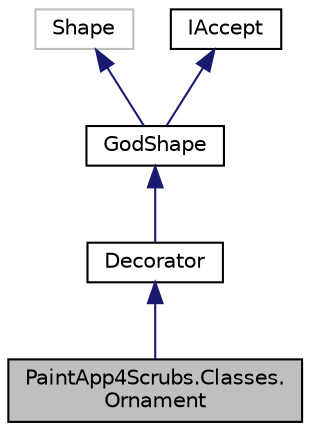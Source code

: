 digraph "PaintApp4Scrubs.Classes.Ornament"
{
 // LATEX_PDF_SIZE
  edge [fontname="Helvetica",fontsize="10",labelfontname="Helvetica",labelfontsize="10"];
  node [fontname="Helvetica",fontsize="10",shape=record];
  Node1 [label="PaintApp4Scrubs.Classes.\lOrnament",height=0.2,width=0.4,color="black", fillcolor="grey75", style="filled", fontcolor="black",tooltip=" "];
  Node2 -> Node1 [dir="back",color="midnightblue",fontsize="10",style="solid",fontname="Helvetica"];
  Node2 [label="Decorator",height=0.2,width=0.4,color="black", fillcolor="white", style="filled",URL="$class_paint_app4_scrubs_1_1_classes_1_1_decorator.html",tooltip="The decorator BaseClass"];
  Node3 -> Node2 [dir="back",color="midnightblue",fontsize="10",style="solid",fontname="Helvetica"];
  Node3 [label="GodShape",height=0.2,width=0.4,color="black", fillcolor="white", style="filled",URL="$class_paint_app4_scrubs_1_1_classes_1_1_shapes_1_1_god_shape.html",tooltip="an abstract class to add extra functionality to the Shape class"];
  Node4 -> Node3 [dir="back",color="midnightblue",fontsize="10",style="solid",fontname="Helvetica"];
  Node4 [label="Shape",height=0.2,width=0.4,color="grey75", fillcolor="white", style="filled",tooltip=" "];
  Node5 -> Node3 [dir="back",color="midnightblue",fontsize="10",style="solid",fontname="Helvetica"];
  Node5 [label="IAccept",height=0.2,width=0.4,color="black", fillcolor="white", style="filled",URL="$interface_paint_app4_scrubs_1_1_interfaces_1_1_i_accept.html",tooltip="the interface for the visitor"];
}
